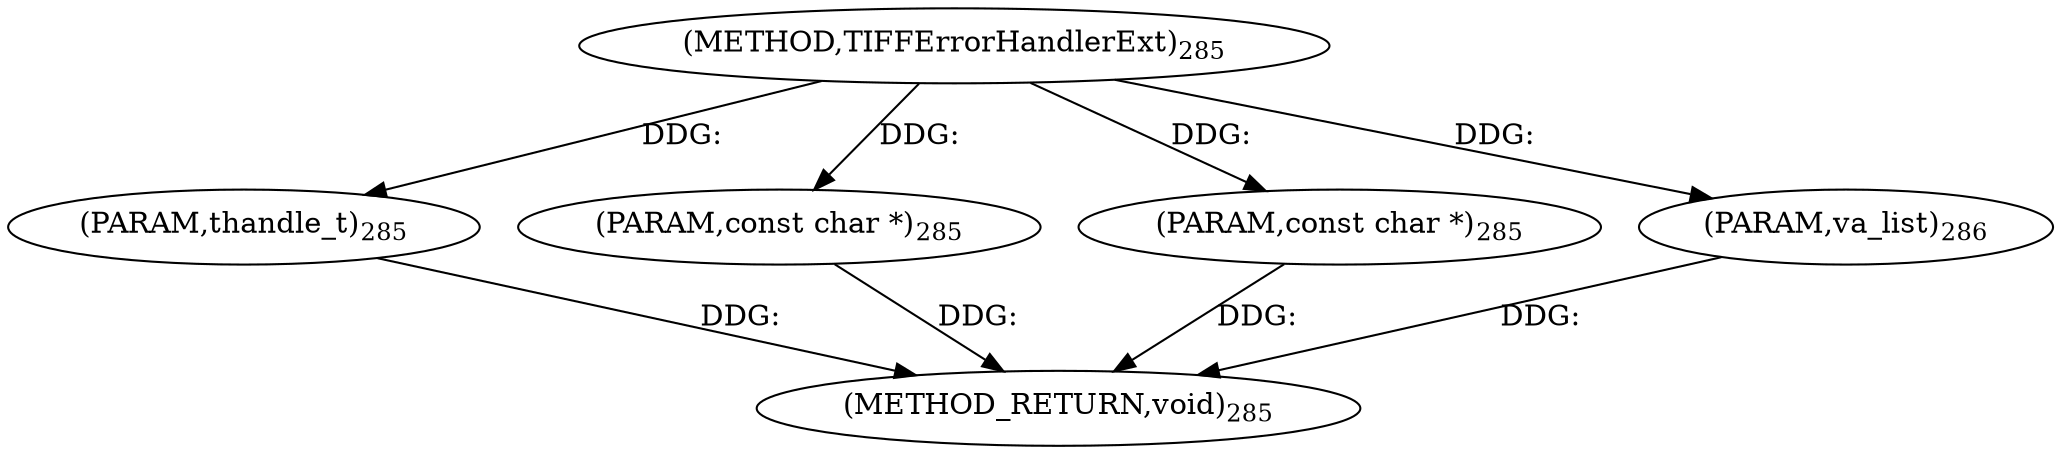 digraph "TIFFErrorHandlerExt" {  
"8293" [label = <(METHOD,TIFFErrorHandlerExt)<SUB>285</SUB>> ]
"8298" [label = <(METHOD_RETURN,void)<SUB>285</SUB>> ]
"8294" [label = <(PARAM,thandle_t)<SUB>285</SUB>> ]
"8295" [label = <(PARAM,const char *)<SUB>285</SUB>> ]
"8296" [label = <(PARAM,const char *)<SUB>285</SUB>> ]
"8297" [label = <(PARAM,va_list)<SUB>286</SUB>> ]
  "8294" -> "8298"  [ label = "DDG: "] 
  "8295" -> "8298"  [ label = "DDG: "] 
  "8296" -> "8298"  [ label = "DDG: "] 
  "8297" -> "8298"  [ label = "DDG: "] 
  "8293" -> "8294"  [ label = "DDG: "] 
  "8293" -> "8295"  [ label = "DDG: "] 
  "8293" -> "8296"  [ label = "DDG: "] 
  "8293" -> "8297"  [ label = "DDG: "] 
}
